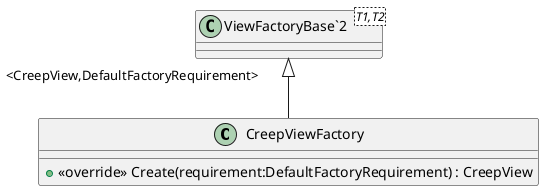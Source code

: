 @startuml
class CreepViewFactory {
    + <<override>> Create(requirement:DefaultFactoryRequirement) : CreepView
}
class "ViewFactoryBase`2"<T1,T2> {
}
"ViewFactoryBase`2" "<CreepView,DefaultFactoryRequirement>" <|-- CreepViewFactory
@enduml

